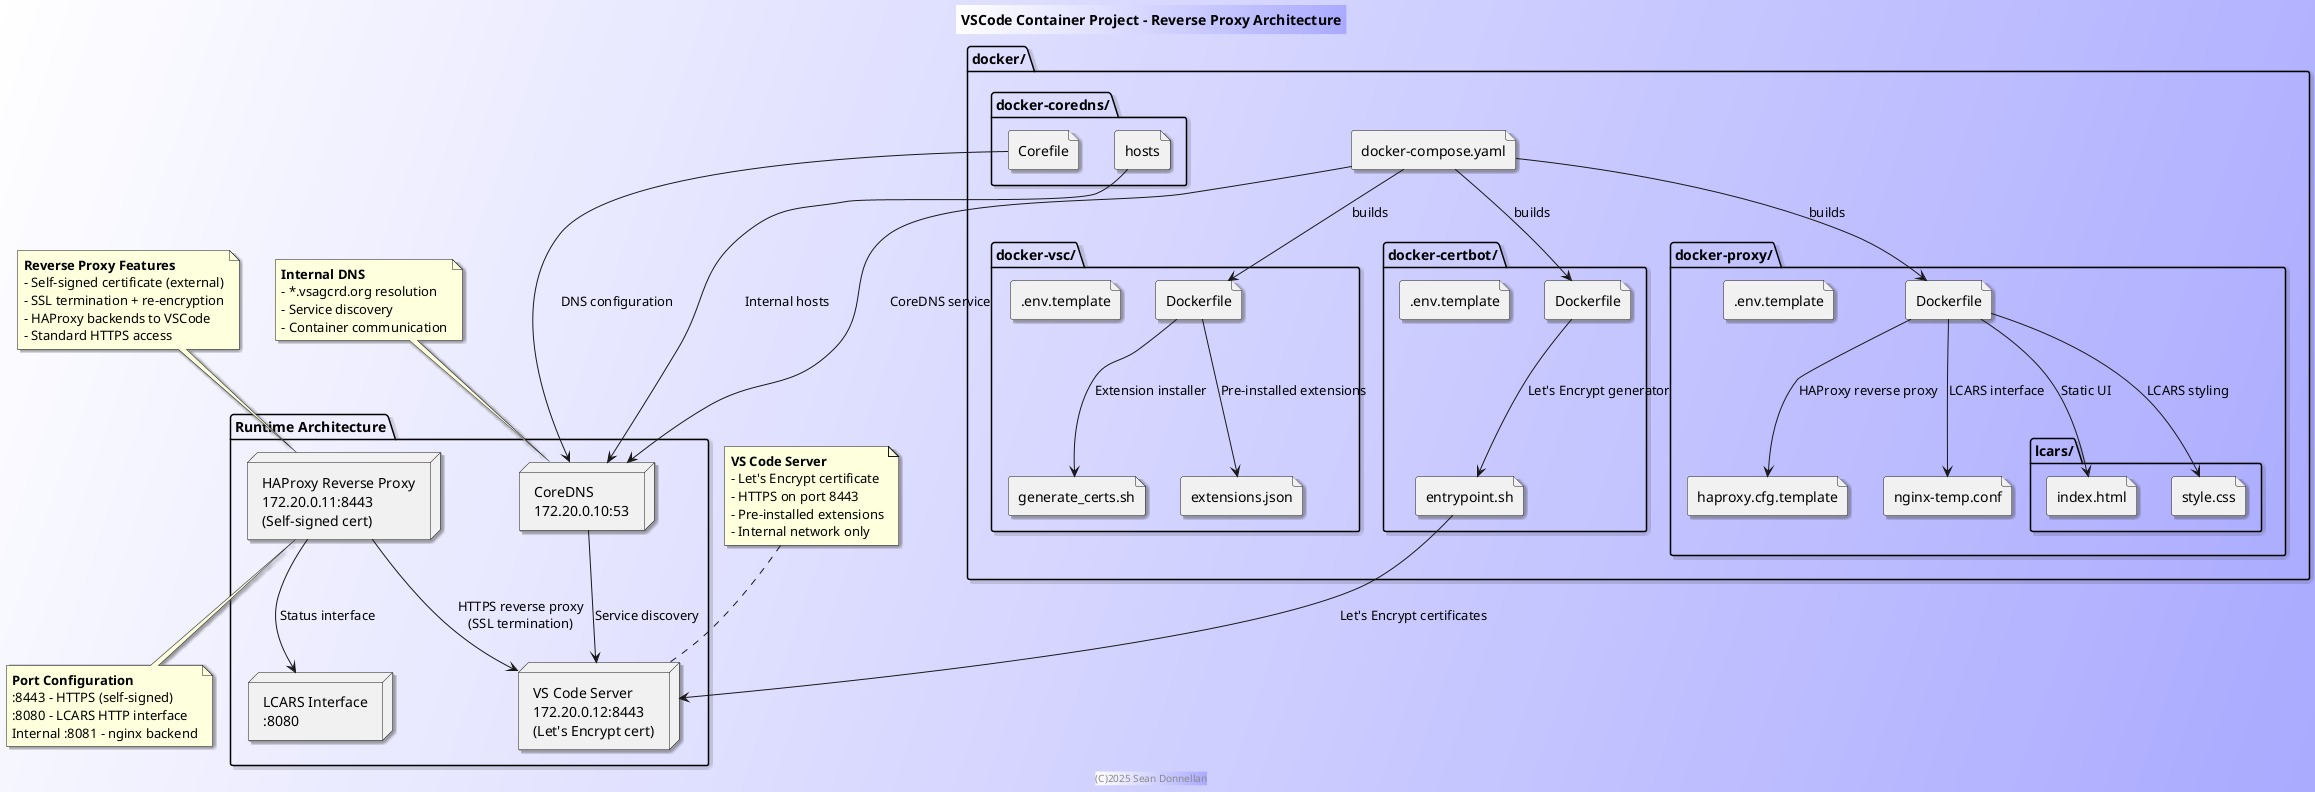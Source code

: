 @startuml config-overview
title VSCode Container Project - Reverse Proxy Architecture
footer (C)2025 Sean Donnellan

skinparam shadowing 1
skinparam BackgroundColor #fff/aaf
skinparam participantBackgroundColor #fff/aaf

package "docker/" {
  file "docker-compose.yaml" as compose
  
  package "docker-vsc/" {
    file "Dockerfile" as vsc_docker
    file "generate_certs.sh" as cert_script
    file ".env.template" as vsc_env
    file "extensions.json" as extensions
  }
  
  package "docker-certbot/" {
    file "Dockerfile" as certbot_docker
    file "entrypoint.sh" as certbot_entry
    file ".env.template" as certbot_env
  }
  
  package "docker-proxy/" {
    file "Dockerfile" as proxy_docker
    file "haproxy.cfg.template" as haproxy_config
    file "nginx-temp.conf" as nginx_lcars
    file ".env.template" as proxy_env
    package "lcars/" {
      file "index.html" as lcars_html
      file "style.css" as lcars_css
    }
  }
  
  package "docker-coredns/" {
    file "Corefile" as coredns_config
    file "hosts" as coredns_hosts
  }
}

package "Runtime Architecture" {
  node "HAProxy Reverse Proxy\n172.20.0.11:8443\n(Self-signed cert)" as proxy_runtime
  node "VS Code Server\n172.20.0.12:8443\n(Let's Encrypt cert)" as vscode_runtime
  node "CoreDNS\n172.20.0.10:53" as dns_runtime
  node "LCARS Interface\n:8080" as lcars_runtime
}

' Configuration relationships
compose --> proxy_docker : builds
compose --> vsc_docker : builds
compose --> certbot_docker : builds

proxy_docker --> haproxy_config : HAProxy reverse proxy
proxy_docker --> nginx_lcars : LCARS interface  
proxy_docker --> lcars_html : Static UI
proxy_docker --> lcars_css : LCARS styling

vsc_docker --> cert_script : Extension installer
vsc_docker --> extensions : Pre-installed extensions

certbot_docker --> certbot_entry : Let's Encrypt generator

compose --> dns_runtime : CoreDNS service
coredns_config --> dns_runtime : DNS configuration
coredns_hosts --> dns_runtime : Internal hosts

' Runtime relationships
proxy_runtime --> vscode_runtime : HTTPS reverse proxy\n(SSL termination)
proxy_runtime --> lcars_runtime : Status interface
dns_runtime --> vscode_runtime : Service discovery
certbot_entry --> vscode_runtime : Let's Encrypt certificates

note top of proxy_runtime
**Reverse Proxy Features**
- Self-signed certificate (external)
- SSL termination + re-encryption
- HAProxy backends to VSCode
- Standard HTTPS access
end note

note top of vscode_runtime
**VS Code Server**
- Let's Encrypt certificate
- HTTPS on port 8443
- Pre-installed extensions
- Internal network only
end note

note top of dns_runtime
**Internal DNS**
- *.vsagcrd.org resolution
- Service discovery
- Container communication
end note

note bottom of proxy_runtime
**Port Configuration**
:8443 - HTTPS (self-signed)
:8080 - LCARS HTTP interface
Internal :8081 - nginx backend
end note

@enduml
}

package "Repository Root" {
  folder "images/" {
    file "*.plantuml" as diagrams
  }
  folder "data/" {
    file "test.asciidoc" as test_data
    file "test-diagram.plantuml" as test_diagram
  }
  folder "docs/" {
    file "*.html" as html_docs
    file "*.pdf" as pdf_docs
  }
  folder ".github/workflows/" {
    file "build-docs.yml" as actions
  }
  file "README.asciidoc" as main_readme
  file "steps-to-create-certs.asciidoc" as cert_steps
}

actor User
User --> vsc_env: "Configure VS Code"
User --> certbot_env: "Configure certificates"
User --> proxy_env: "Configure proxy"
User --> compose: "docker-compose up"
compose --> vsc_docker: "Build VS Code service"
compose --> certbot_docker: "Build cert service (profile)"
compose --> proxy_docker: "Build proxy service"
vsc_docker --> cert_script: "Generate internal certs"
vsc_docker --> extensions: "Install extensions"
actions --> diagrams: "Build PlantUML → PNG"
actions --> main_readme: "Build AsciiDoc → HTML/PDF"
@enduml
